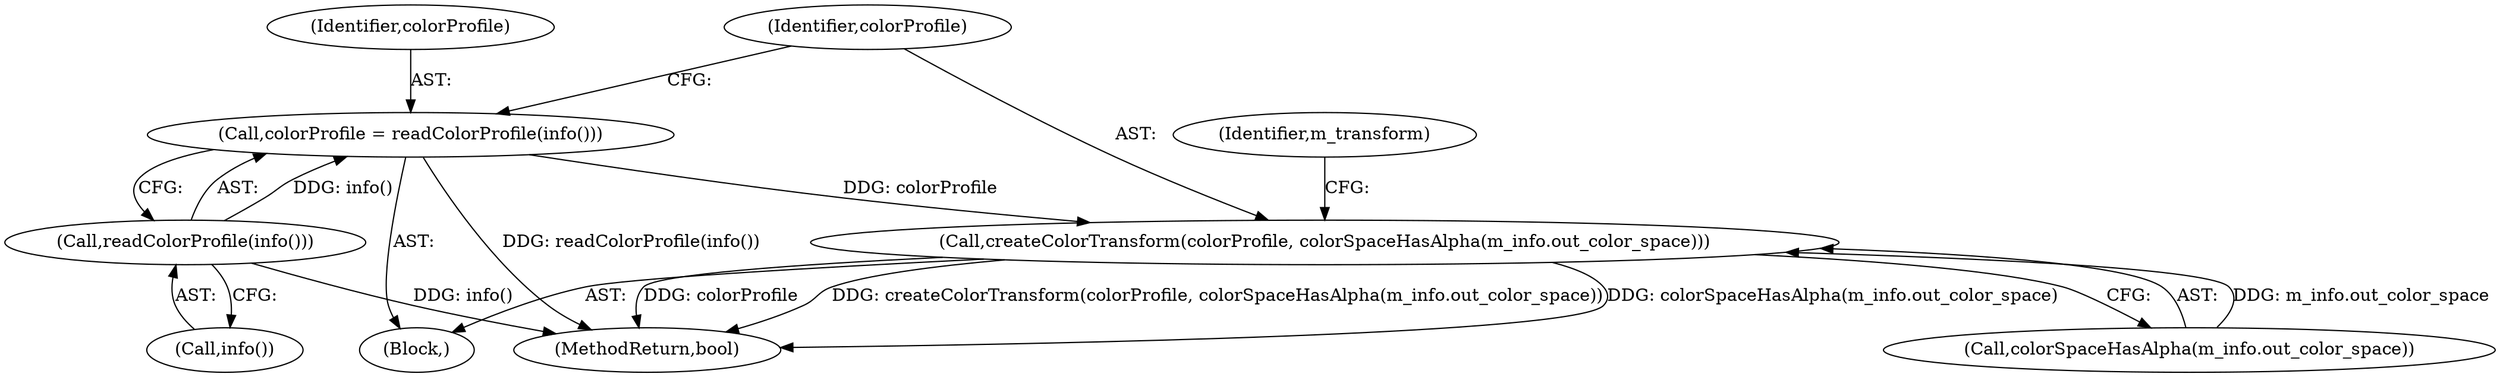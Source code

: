 digraph "0_Chrome_f7038db6ef172459f14b1b67a5155b8dd210be0f@API" {
"1000256" [label="(Call,colorProfile = readColorProfile(info()))"];
"1000258" [label="(Call,readColorProfile(info()))"];
"1000260" [label="(Call,createColorTransform(colorProfile, colorSpaceHasAlpha(m_info.out_color_space)))"];
"1000254" [label="(Block,)"];
"1000525" [label="(MethodReturn,bool)"];
"1000258" [label="(Call,readColorProfile(info()))"];
"1000260" [label="(Call,createColorTransform(colorProfile, colorSpaceHasAlpha(m_info.out_color_space)))"];
"1000259" [label="(Call,info())"];
"1000257" [label="(Identifier,colorProfile)"];
"1000261" [label="(Identifier,colorProfile)"];
"1000262" [label="(Call,colorSpaceHasAlpha(m_info.out_color_space))"];
"1000256" [label="(Call,colorProfile = readColorProfile(info()))"];
"1000268" [label="(Identifier,m_transform)"];
"1000256" -> "1000254"  [label="AST: "];
"1000256" -> "1000258"  [label="CFG: "];
"1000257" -> "1000256"  [label="AST: "];
"1000258" -> "1000256"  [label="AST: "];
"1000261" -> "1000256"  [label="CFG: "];
"1000256" -> "1000525"  [label="DDG: readColorProfile(info())"];
"1000258" -> "1000256"  [label="DDG: info()"];
"1000256" -> "1000260"  [label="DDG: colorProfile"];
"1000258" -> "1000259"  [label="CFG: "];
"1000259" -> "1000258"  [label="AST: "];
"1000258" -> "1000525"  [label="DDG: info()"];
"1000260" -> "1000254"  [label="AST: "];
"1000260" -> "1000262"  [label="CFG: "];
"1000261" -> "1000260"  [label="AST: "];
"1000262" -> "1000260"  [label="AST: "];
"1000268" -> "1000260"  [label="CFG: "];
"1000260" -> "1000525"  [label="DDG: createColorTransform(colorProfile, colorSpaceHasAlpha(m_info.out_color_space))"];
"1000260" -> "1000525"  [label="DDG: colorSpaceHasAlpha(m_info.out_color_space)"];
"1000260" -> "1000525"  [label="DDG: colorProfile"];
"1000262" -> "1000260"  [label="DDG: m_info.out_color_space"];
}
